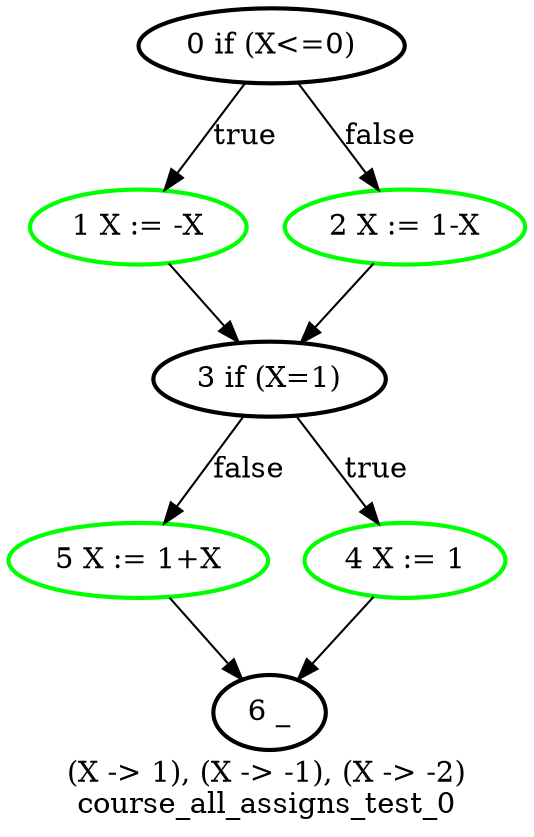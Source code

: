 digraph course_all_assigns_test_0 {
	label = "(X -> 1), (X -> -1), (X -> -2)
course_all_assigns_test_0"
	"5 X := 1+X" [color = green, style = bold]
	"1 X := -X" -> "3 if (X=1)"
	"2 X := 1-X" -> "3 if (X=1)"
	"4 X := 1" -> "6 _"
	"1 X := -X" [color = green, style = bold]
	"4 X := 1" [color = green, style = bold]
	"3 if (X=1)" [style = bold]
	"6 _" [style = bold]
	"3 if (X=1)" -> "5 X := 1+X" [label = false]
	"0 if (X<=0)" -> "1 X := -X" [label = true]
	"2 X := 1-X" [color = green, style = bold]
	"5 X := 1+X" -> "6 _"
	"0 if (X<=0)" [style = bold]
	"0 if (X<=0)" -> "2 X := 1-X" [label = false]
	"3 if (X=1)" -> "4 X := 1" [label = true]
}